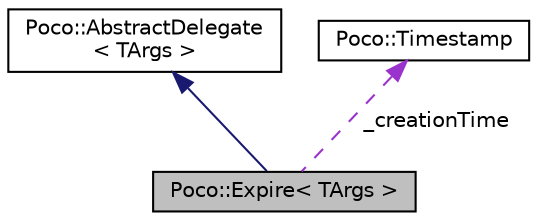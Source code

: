 digraph "Poco::Expire&lt; TArgs &gt;"
{
 // LATEX_PDF_SIZE
  edge [fontname="Helvetica",fontsize="10",labelfontname="Helvetica",labelfontsize="10"];
  node [fontname="Helvetica",fontsize="10",shape=record];
  Node1 [label="Poco::Expire\< TArgs \>",height=0.2,width=0.4,color="black", fillcolor="grey75", style="filled", fontcolor="black",tooltip=" "];
  Node2 -> Node1 [dir="back",color="midnightblue",fontsize="10",style="solid"];
  Node2 [label="Poco::AbstractDelegate\l\< TArgs \>",height=0.2,width=0.4,color="black", fillcolor="white", style="filled",URL="$classPoco_1_1AbstractDelegate.html",tooltip="Base class for Delegate and Expire."];
  Node3 -> Node1 [dir="back",color="darkorchid3",fontsize="10",style="dashed",label=" _creationTime" ];
  Node3 [label="Poco::Timestamp",height=0.2,width=0.4,color="black", fillcolor="white", style="filled",URL="$classPoco_1_1Timestamp.html",tooltip=" "];
}
